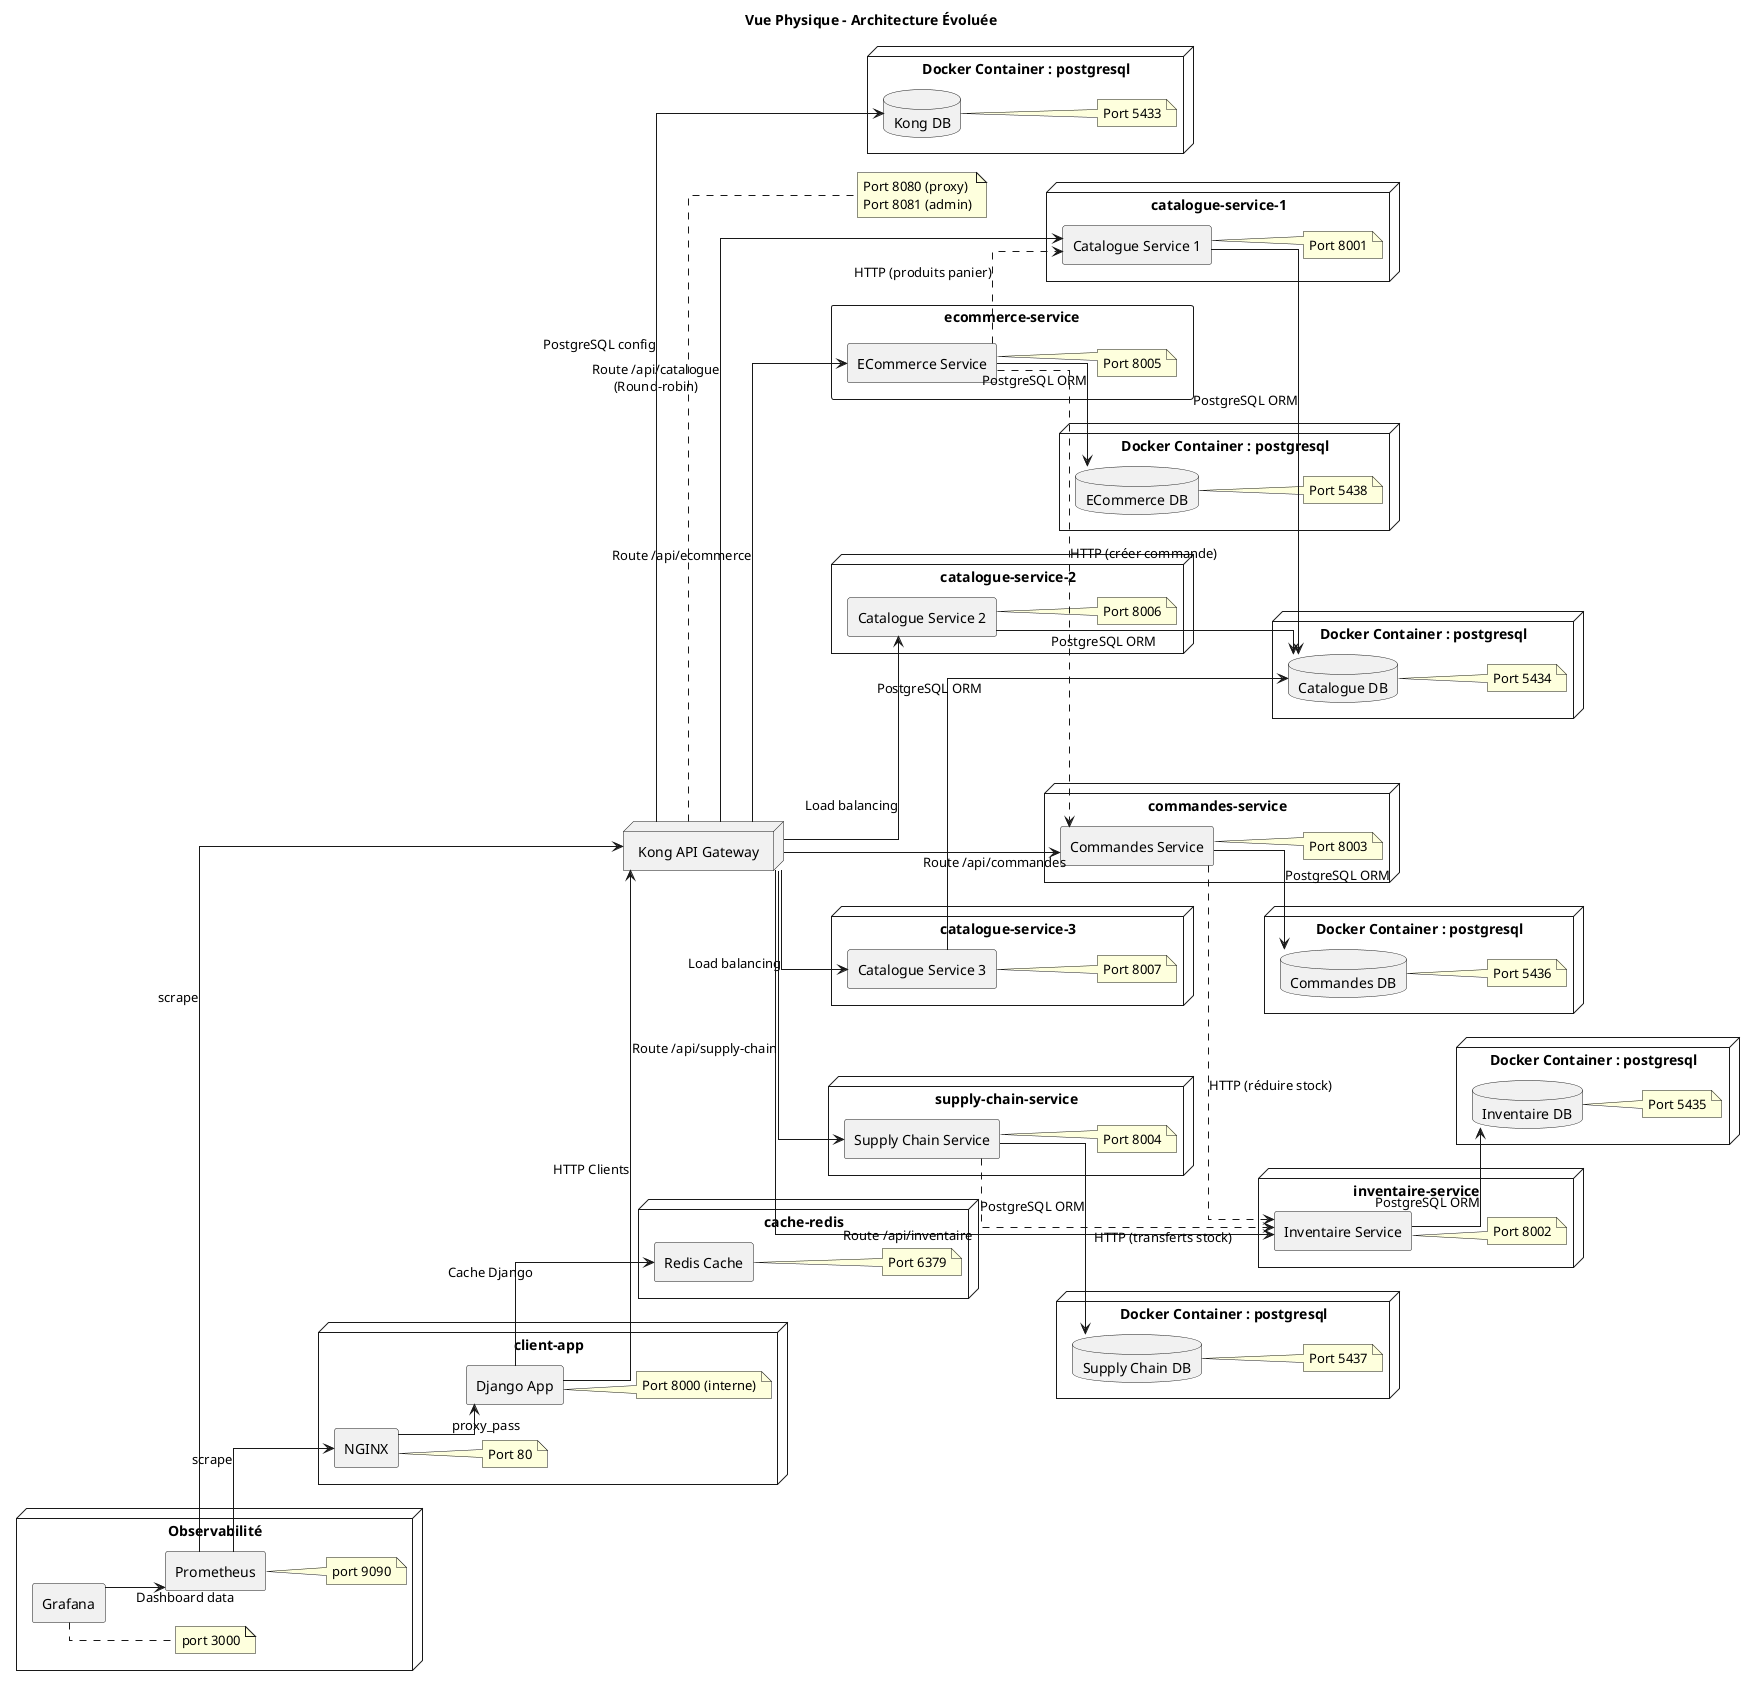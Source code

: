 @startuml
title Vue Physique - Architecture Évoluée
skinparam componentStyle rectangle
skinparam shadowing false
skinparam linetype ortho
left to right direction

' === OBSERVABILITÉ (en haut) ===
node "Observabilité" {
  component "Grafana" as grafana
  note right of grafana : port 3000
  component "Prometheus" as prometheus  
  note right of prometheus : port 9090
}

' === CLIENT APP (à gauche) ===
node "client-app" {
  component "NGINX" as nginx
  note right of nginx : Port 80
  component "Django App" as djangoApp
  note right of djangoApp : Port 8000 (interne)
}

' === CACHE REDIS ===
node "cache-redis" {
  component "Redis Cache" as redis
  note right of redis : Port 6379
}

' === KONG API GATEWAY (centre) ===
node "Kong API Gateway" as kong
note right of kong : Port 8080 (proxy)\nPort 8081 (admin)

' === MICROSERVICES (droite) ===
node "catalogue-service-1" {
  component "Catalogue Service 1" as cat1
  note right of cat1 : Port 8001
}

node "catalogue-service-2" {
  component "Catalogue Service 2" as cat2
  note right of cat2 : Port 8006
}

node "catalogue-service-3" {
  component "Catalogue Service 3" as cat3
  note right of cat3 : Port 8007
}

node "inventaire-service" {
  component "Inventaire Service" as inv
  note right of inv : Port 8002
}

node "commandes-service" {
  component "Commandes Service" as cmd
  note right of cmd : Port 8003
}

node "supply-chain-service" {
  component "Supply Chain Service" as sup
  note right of sup : Port 8004
}

rectangle "ecommerce-service" {
  component "ECommerce Service" as eco
  note right of eco : Port 8005
}

' === BASES DE DONNÉES (extrême droite) ===
node "Docker Container : postgresql" as catalogueDbContainer {
  database "Catalogue DB" as catalogueDb
  note right of catalogueDb : Port 5434
}

node "Docker Container : postgresql" as inventaireDbContainer {
  database "Inventaire DB" as inventaireDb
  note right of inventaireDb : Port 5435
}

node "Docker Container : postgresql" as commandesDbContainer {
  database "Commandes DB" as commandesDb
  note right of commandesDb : Port 5436
}

node "Docker Container : postgresql" as supplyChainDbContainer {
  database "Supply Chain DB" as supplyChainDb
  note right of supplyChainDb : Port 5437
}

node "Docker Container : postgresql" as ecommerceDbContainer {
  database "ECommerce DB" as ecommerceDb
  note right of ecommerceDb : Port 5438
}

node "Docker Container : postgresql" as kongDbContainer {
  database "Kong DB" as kongDb
  note right of kongDb : Port 5433
}

' === CONNEXIONS DE GAUCHE À DROITE ===
nginx --> djangoApp : proxy_pass
djangoApp --> redis : Cache Django
djangoApp --> kong : HTTP Clients

' === KONG ROUTING AVEC LOAD BALANCING ===
kong --> cat1 : Route /api/catalogue\n(Round-robin)
kong --> cat2 : Load balancing  
kong --> cat3 : Load balancing
kong --> inv : Route /api/inventaire
kong --> cmd : Route /api/commandes
kong --> sup : Route /api/supply-chain
kong --> eco : Route /api/ecommerce

' === MICROSERVICES VERS BASES ===
cat1 --> catalogueDb : PostgreSQL ORM
cat2 --> catalogueDb : PostgreSQL ORM
cat3 --> catalogueDb : PostgreSQL ORM
inv --> inventaireDb : PostgreSQL ORM
cmd --> commandesDb : PostgreSQL ORM
sup --> supplyChainDb : PostgreSQL ORM
eco --> ecommerceDb : PostgreSQL ORM
kong --> kongDb : PostgreSQL config

' === COMMUNICATION INTER-SERVICES ===
cmd ..> inv : HTTP (réduire stock)
sup ..> inv : HTTP (transferts stock)
eco ..> cat1 : HTTP (produits panier)
eco ..> cmd : HTTP (créer commande)

' === MONITORING ===
prometheus --> kong : scrape
prometheus --> nginx : scrape
grafana --> prometheus : Dashboard data

@enduml 